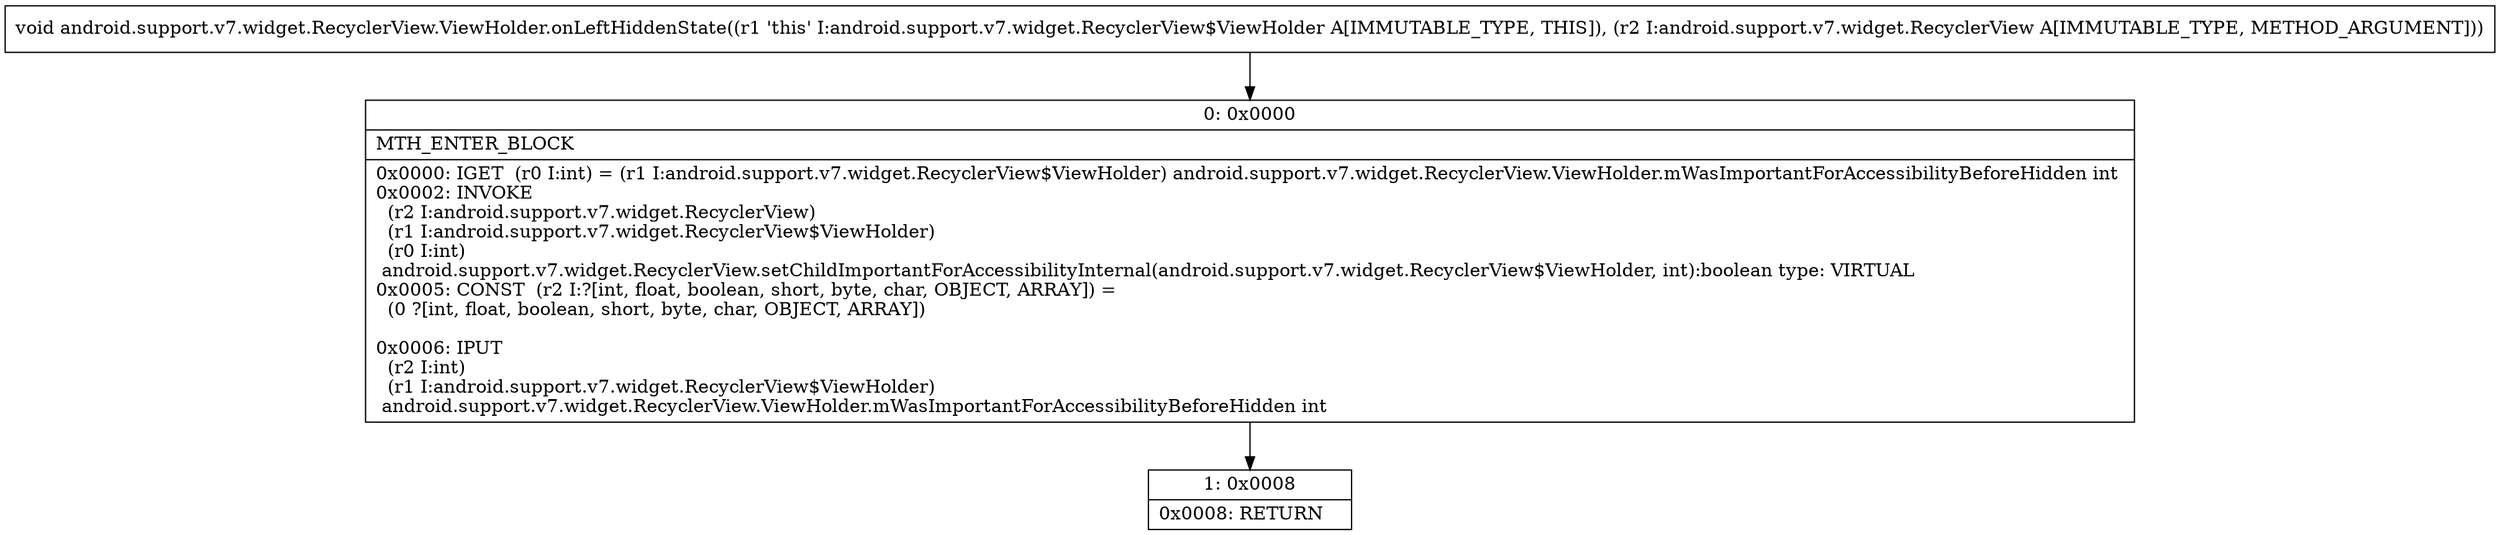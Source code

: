 digraph "CFG forandroid.support.v7.widget.RecyclerView.ViewHolder.onLeftHiddenState(Landroid\/support\/v7\/widget\/RecyclerView;)V" {
Node_0 [shape=record,label="{0\:\ 0x0000|MTH_ENTER_BLOCK\l|0x0000: IGET  (r0 I:int) = (r1 I:android.support.v7.widget.RecyclerView$ViewHolder) android.support.v7.widget.RecyclerView.ViewHolder.mWasImportantForAccessibilityBeforeHidden int \l0x0002: INVOKE  \l  (r2 I:android.support.v7.widget.RecyclerView)\l  (r1 I:android.support.v7.widget.RecyclerView$ViewHolder)\l  (r0 I:int)\l android.support.v7.widget.RecyclerView.setChildImportantForAccessibilityInternal(android.support.v7.widget.RecyclerView$ViewHolder, int):boolean type: VIRTUAL \l0x0005: CONST  (r2 I:?[int, float, boolean, short, byte, char, OBJECT, ARRAY]) = \l  (0 ?[int, float, boolean, short, byte, char, OBJECT, ARRAY])\l \l0x0006: IPUT  \l  (r2 I:int)\l  (r1 I:android.support.v7.widget.RecyclerView$ViewHolder)\l android.support.v7.widget.RecyclerView.ViewHolder.mWasImportantForAccessibilityBeforeHidden int \l}"];
Node_1 [shape=record,label="{1\:\ 0x0008|0x0008: RETURN   \l}"];
MethodNode[shape=record,label="{void android.support.v7.widget.RecyclerView.ViewHolder.onLeftHiddenState((r1 'this' I:android.support.v7.widget.RecyclerView$ViewHolder A[IMMUTABLE_TYPE, THIS]), (r2 I:android.support.v7.widget.RecyclerView A[IMMUTABLE_TYPE, METHOD_ARGUMENT])) }"];
MethodNode -> Node_0;
Node_0 -> Node_1;
}

